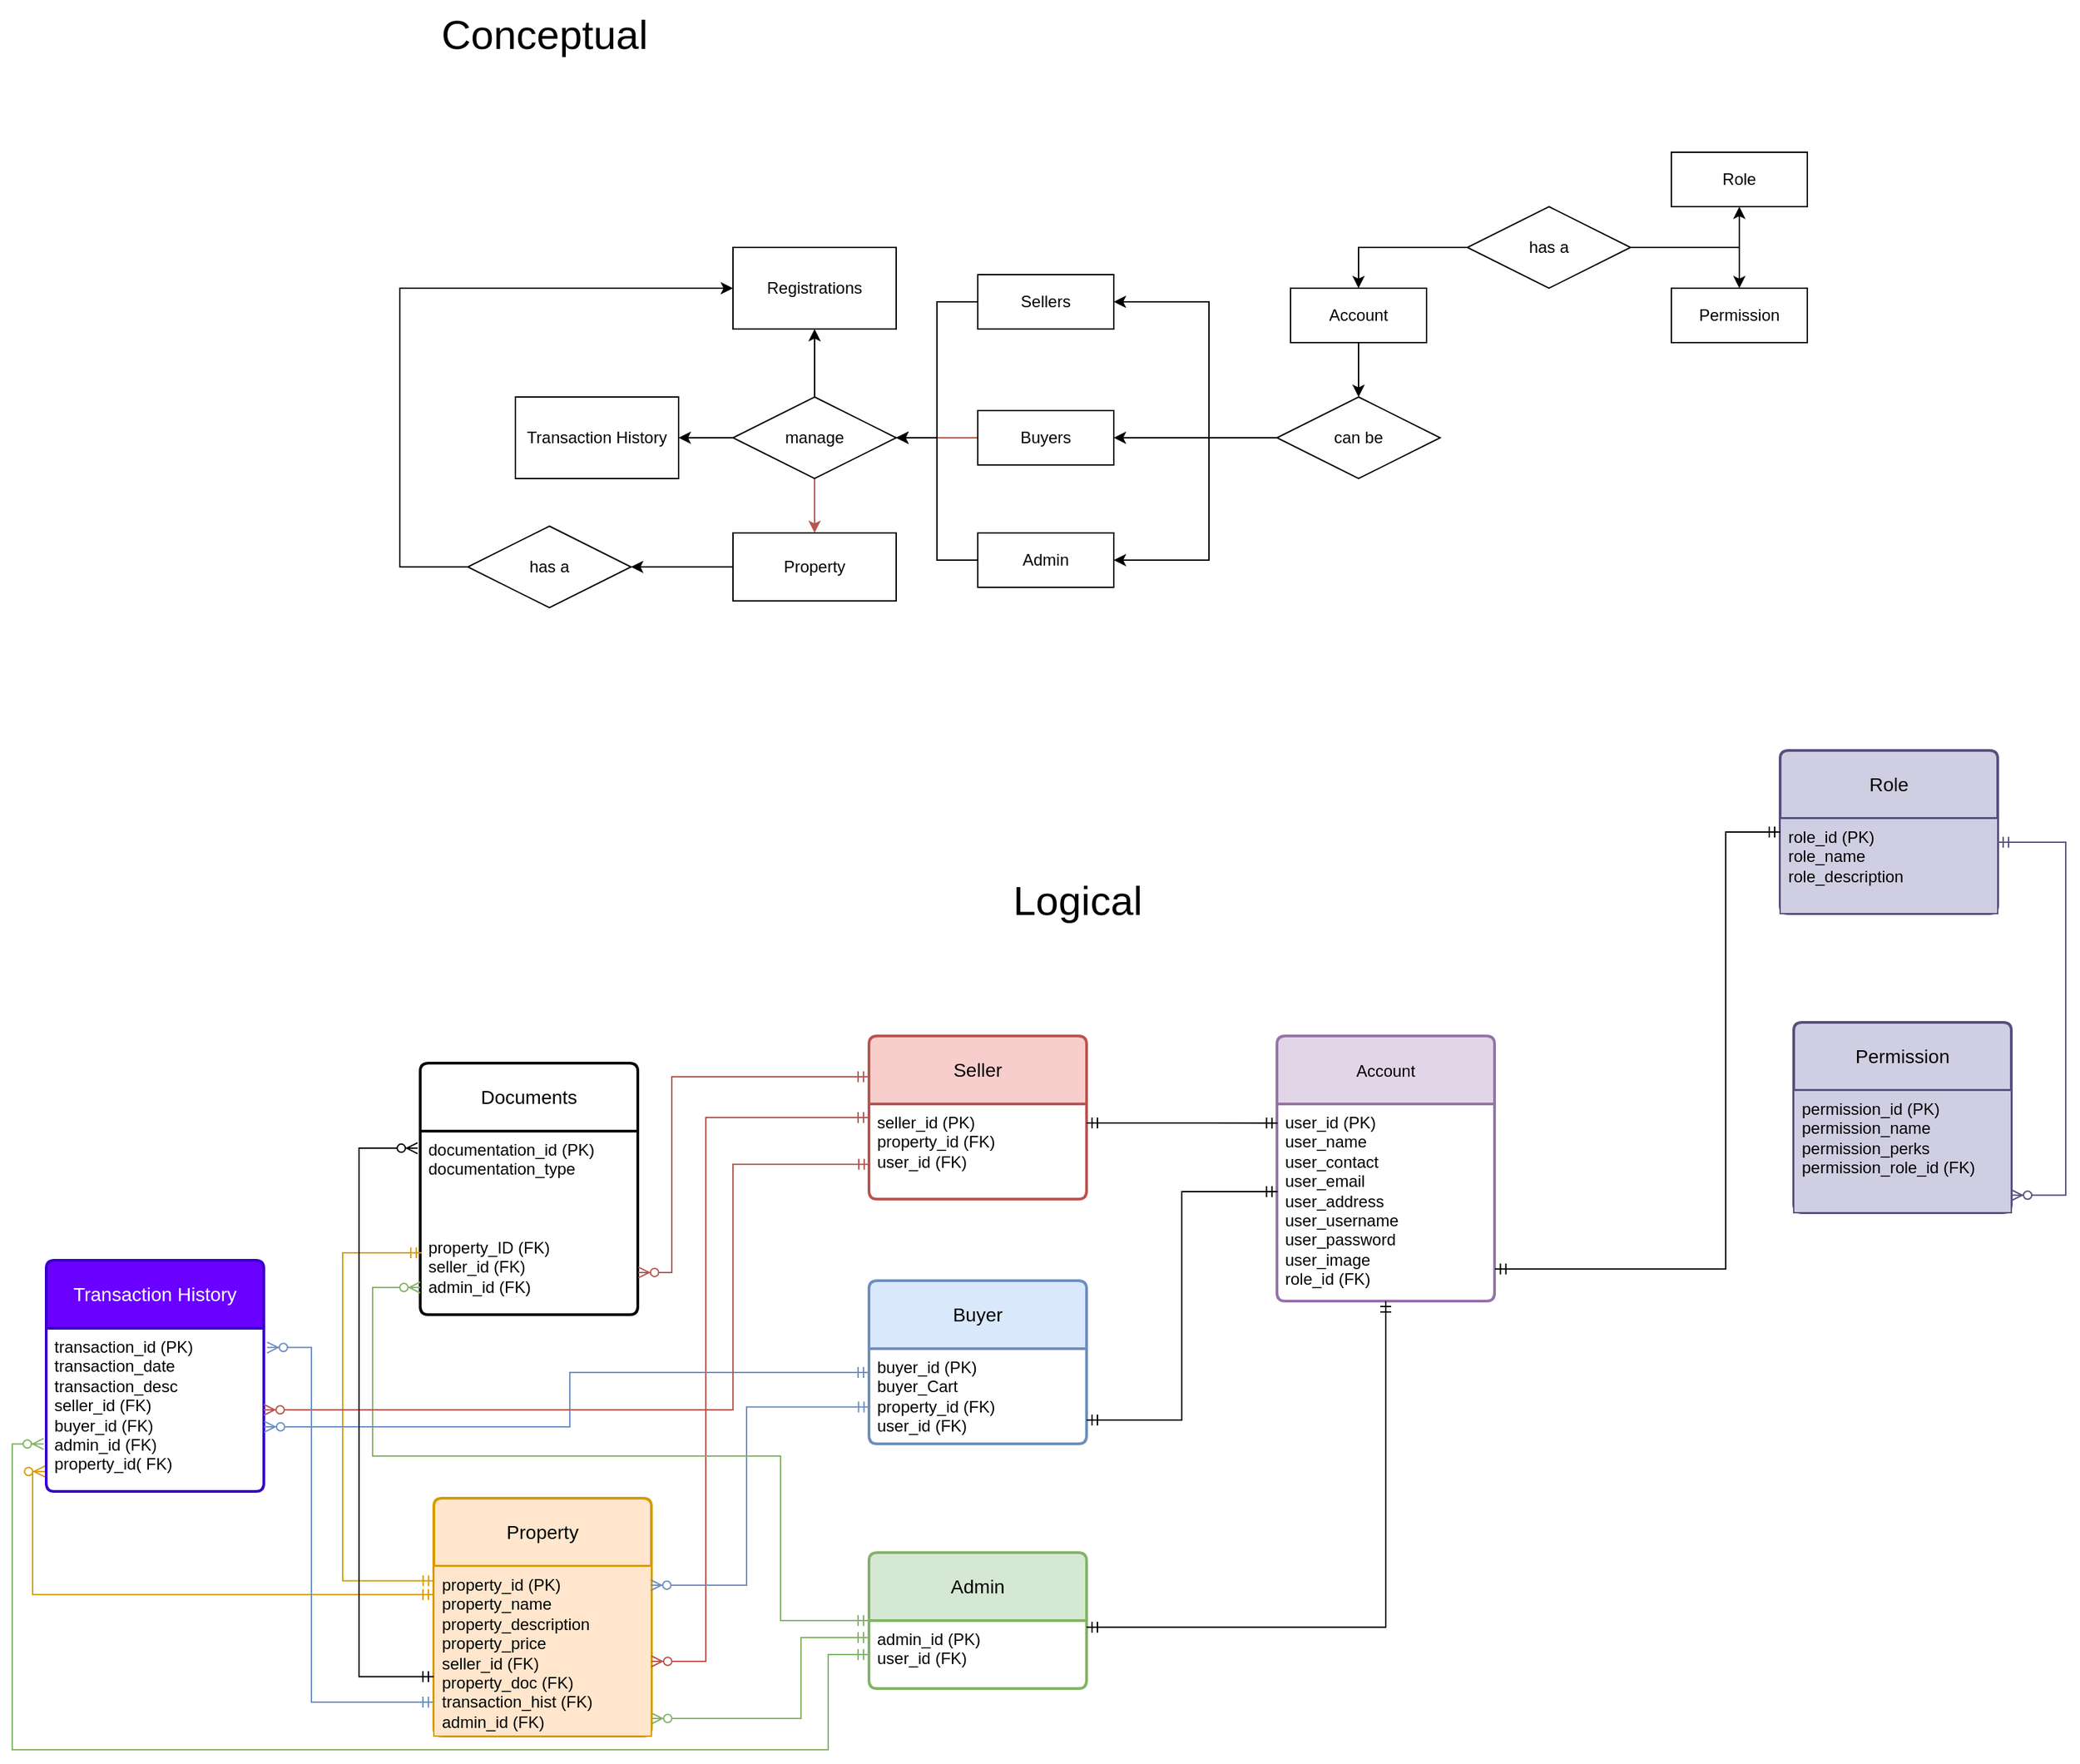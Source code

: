 <mxfile version="24.7.16">
  <diagram name="Page-1" id="SW_tTv13ED2CmIfMFETJ">
    <mxGraphModel grid="1" page="1" gridSize="5" guides="1" tooltips="1" connect="1" arrows="1" fold="1" pageScale="1" pageWidth="850" pageHeight="1100" math="0" shadow="0">
      <root>
        <mxCell id="0" />
        <mxCell id="1" parent="0" />
        <mxCell id="83QOzR8mfGI3t9jmjYES-41" style="edgeStyle=orthogonalEdgeStyle;rounded=0;orthogonalLoop=1;jettySize=auto;html=1;" edge="1" parent="1" source="83QOzR8mfGI3t9jmjYES-16" target="83QOzR8mfGI3t9jmjYES-36">
          <mxGeometry relative="1" as="geometry" />
        </mxCell>
        <mxCell id="83QOzR8mfGI3t9jmjYES-16" value="Account" style="whiteSpace=wrap;html=1;align=center;" vertex="1" parent="1">
          <mxGeometry x="170" y="380" width="100" height="40" as="geometry" />
        </mxCell>
        <mxCell id="83QOzR8mfGI3t9jmjYES-17" value="Permission" style="whiteSpace=wrap;html=1;align=center;" vertex="1" parent="1">
          <mxGeometry x="450" y="380" width="100" height="40" as="geometry" />
        </mxCell>
        <mxCell id="83QOzR8mfGI3t9jmjYES-48" style="edgeStyle=orthogonalEdgeStyle;rounded=0;orthogonalLoop=1;jettySize=auto;html=1;fillColor=#f8cecc;strokeColor=#b85450;" edge="1" parent="1" source="83QOzR8mfGI3t9jmjYES-18" target="83QOzR8mfGI3t9jmjYES-47">
          <mxGeometry relative="1" as="geometry" />
        </mxCell>
        <mxCell id="83QOzR8mfGI3t9jmjYES-18" value="Buyers" style="whiteSpace=wrap;html=1;align=center;" vertex="1" parent="1">
          <mxGeometry x="-60" y="470" width="100" height="40" as="geometry" />
        </mxCell>
        <mxCell id="83QOzR8mfGI3t9jmjYES-119" style="edgeStyle=orthogonalEdgeStyle;rounded=0;orthogonalLoop=1;jettySize=auto;html=1;" edge="1" parent="1" source="83QOzR8mfGI3t9jmjYES-19" target="83QOzR8mfGI3t9jmjYES-118">
          <mxGeometry relative="1" as="geometry" />
        </mxCell>
        <mxCell id="83QOzR8mfGI3t9jmjYES-19" value="Property" style="whiteSpace=wrap;html=1;align=center;" vertex="1" parent="1">
          <mxGeometry x="-240" y="560" width="120" height="50" as="geometry" />
        </mxCell>
        <mxCell id="83QOzR8mfGI3t9jmjYES-20" value="Registrations" style="whiteSpace=wrap;html=1;align=center;" vertex="1" parent="1">
          <mxGeometry x="-240" y="350" width="120" height="60" as="geometry" />
        </mxCell>
        <mxCell id="83QOzR8mfGI3t9jmjYES-50" style="edgeStyle=orthogonalEdgeStyle;rounded=0;orthogonalLoop=1;jettySize=auto;html=1;entryX=1;entryY=0.5;entryDx=0;entryDy=0;" edge="1" parent="1" source="83QOzR8mfGI3t9jmjYES-21" target="83QOzR8mfGI3t9jmjYES-47">
          <mxGeometry relative="1" as="geometry" />
        </mxCell>
        <mxCell id="83QOzR8mfGI3t9jmjYES-21" value="Admin" style="whiteSpace=wrap;html=1;align=center;" vertex="1" parent="1">
          <mxGeometry x="-60" y="560" width="100" height="40" as="geometry" />
        </mxCell>
        <mxCell id="83QOzR8mfGI3t9jmjYES-49" style="edgeStyle=orthogonalEdgeStyle;rounded=0;orthogonalLoop=1;jettySize=auto;html=1;entryX=1;entryY=0.5;entryDx=0;entryDy=0;" edge="1" parent="1" source="83QOzR8mfGI3t9jmjYES-22" target="83QOzR8mfGI3t9jmjYES-47">
          <mxGeometry relative="1" as="geometry">
            <Array as="points">
              <mxPoint x="-90" y="390" />
              <mxPoint x="-90" y="490" />
            </Array>
          </mxGeometry>
        </mxCell>
        <mxCell id="83QOzR8mfGI3t9jmjYES-22" value="Sellers" style="whiteSpace=wrap;html=1;align=center;" vertex="1" parent="1">
          <mxGeometry x="-60" y="370" width="100" height="40" as="geometry" />
        </mxCell>
        <mxCell id="83QOzR8mfGI3t9jmjYES-35" style="edgeStyle=orthogonalEdgeStyle;rounded=0;orthogonalLoop=1;jettySize=auto;html=1;entryX=0.5;entryY=0;entryDx=0;entryDy=0;" edge="1" parent="1" source="83QOzR8mfGI3t9jmjYES-32" target="83QOzR8mfGI3t9jmjYES-16">
          <mxGeometry relative="1" as="geometry" />
        </mxCell>
        <mxCell id="83QOzR8mfGI3t9jmjYES-46" style="edgeStyle=orthogonalEdgeStyle;rounded=0;orthogonalLoop=1;jettySize=auto;html=1;entryX=0.5;entryY=0;entryDx=0;entryDy=0;" edge="1" parent="1" source="83QOzR8mfGI3t9jmjYES-32" target="83QOzR8mfGI3t9jmjYES-17">
          <mxGeometry relative="1" as="geometry" />
        </mxCell>
        <mxCell id="83QOzR8mfGI3t9jmjYES-81" style="edgeStyle=orthogonalEdgeStyle;rounded=0;orthogonalLoop=1;jettySize=auto;html=1;entryX=0.5;entryY=1;entryDx=0;entryDy=0;" edge="1" parent="1" source="83QOzR8mfGI3t9jmjYES-32" target="83QOzR8mfGI3t9jmjYES-80">
          <mxGeometry relative="1" as="geometry" />
        </mxCell>
        <mxCell id="83QOzR8mfGI3t9jmjYES-32" value="has a" style="shape=rhombus;perimeter=rhombusPerimeter;whiteSpace=wrap;html=1;align=center;" vertex="1" parent="1">
          <mxGeometry x="300" y="320" width="120" height="60" as="geometry" />
        </mxCell>
        <mxCell id="83QOzR8mfGI3t9jmjYES-42" style="edgeStyle=orthogonalEdgeStyle;rounded=0;orthogonalLoop=1;jettySize=auto;html=1;entryX=1;entryY=0.5;entryDx=0;entryDy=0;" edge="1" parent="1" source="83QOzR8mfGI3t9jmjYES-36" target="83QOzR8mfGI3t9jmjYES-22">
          <mxGeometry relative="1" as="geometry">
            <Array as="points">
              <mxPoint x="110" y="490" />
              <mxPoint x="110" y="390" />
            </Array>
          </mxGeometry>
        </mxCell>
        <mxCell id="83QOzR8mfGI3t9jmjYES-43" style="edgeStyle=orthogonalEdgeStyle;rounded=0;orthogonalLoop=1;jettySize=auto;html=1;" edge="1" parent="1" source="83QOzR8mfGI3t9jmjYES-36" target="83QOzR8mfGI3t9jmjYES-18">
          <mxGeometry relative="1" as="geometry">
            <mxPoint x="50" y="490" as="targetPoint" />
            <Array as="points" />
          </mxGeometry>
        </mxCell>
        <mxCell id="83QOzR8mfGI3t9jmjYES-44" style="edgeStyle=orthogonalEdgeStyle;rounded=0;orthogonalLoop=1;jettySize=auto;html=1;entryX=1;entryY=0.5;entryDx=0;entryDy=0;" edge="1" parent="1" source="83QOzR8mfGI3t9jmjYES-36" target="83QOzR8mfGI3t9jmjYES-21">
          <mxGeometry relative="1" as="geometry">
            <Array as="points">
              <mxPoint x="110" y="490" />
              <mxPoint x="110" y="580" />
            </Array>
          </mxGeometry>
        </mxCell>
        <mxCell id="83QOzR8mfGI3t9jmjYES-36" value="can be" style="shape=rhombus;perimeter=rhombusPerimeter;whiteSpace=wrap;html=1;align=center;" vertex="1" parent="1">
          <mxGeometry x="160" y="460" width="120" height="60" as="geometry" />
        </mxCell>
        <mxCell id="83QOzR8mfGI3t9jmjYES-51" value="" style="edgeStyle=orthogonalEdgeStyle;rounded=0;orthogonalLoop=1;jettySize=auto;html=1;fillColor=#f8cecc;strokeColor=#b85450;" edge="1" parent="1" source="83QOzR8mfGI3t9jmjYES-47" target="83QOzR8mfGI3t9jmjYES-19">
          <mxGeometry relative="1" as="geometry" />
        </mxCell>
        <mxCell id="83QOzR8mfGI3t9jmjYES-52" value="" style="edgeStyle=orthogonalEdgeStyle;rounded=0;orthogonalLoop=1;jettySize=auto;html=1;" edge="1" parent="1" source="83QOzR8mfGI3t9jmjYES-47" target="83QOzR8mfGI3t9jmjYES-20">
          <mxGeometry relative="1" as="geometry" />
        </mxCell>
        <mxCell id="83QOzR8mfGI3t9jmjYES-54" value="" style="edgeStyle=orthogonalEdgeStyle;rounded=0;orthogonalLoop=1;jettySize=auto;html=1;" edge="1" parent="1" source="83QOzR8mfGI3t9jmjYES-47" target="83QOzR8mfGI3t9jmjYES-53">
          <mxGeometry relative="1" as="geometry" />
        </mxCell>
        <mxCell id="83QOzR8mfGI3t9jmjYES-47" value="manage" style="shape=rhombus;perimeter=rhombusPerimeter;whiteSpace=wrap;html=1;align=center;" vertex="1" parent="1">
          <mxGeometry x="-240" y="460" width="120" height="60" as="geometry" />
        </mxCell>
        <mxCell id="83QOzR8mfGI3t9jmjYES-53" value="Transaction History" style="whiteSpace=wrap;html=1;" vertex="1" parent="1">
          <mxGeometry x="-400" y="460" width="120" height="60" as="geometry" />
        </mxCell>
        <mxCell id="83QOzR8mfGI3t9jmjYES-59" value="Permission" style="swimlane;childLayout=stackLayout;horizontal=1;startSize=50;horizontalStack=0;rounded=1;fontSize=14;fontStyle=0;strokeWidth=2;resizeParent=0;resizeLast=1;shadow=0;dashed=0;align=center;arcSize=4;whiteSpace=wrap;html=1;fillColor=#d0cee2;strokeColor=#56517e;" vertex="1" parent="1">
          <mxGeometry x="540" y="920" width="160" height="140" as="geometry" />
        </mxCell>
        <mxCell id="83QOzR8mfGI3t9jmjYES-60" value="permission_id (PK)&lt;div&gt;permission_name&lt;br&gt;&lt;div&gt;permission_perks&lt;/div&gt;&lt;div&gt;permission_role_id (FK)&lt;/div&gt;&lt;div&gt;&lt;div&gt;&lt;br&gt;&lt;/div&gt;&lt;/div&gt;&lt;/div&gt;" style="align=left;strokeColor=#56517e;fillColor=#d0cee2;spacingLeft=4;fontSize=12;verticalAlign=top;resizable=0;rotatable=0;part=1;html=1;" vertex="1" parent="83QOzR8mfGI3t9jmjYES-59">
          <mxGeometry y="50" width="160" height="90" as="geometry" />
        </mxCell>
        <mxCell id="83QOzR8mfGI3t9jmjYES-62" value="Seller" style="swimlane;childLayout=stackLayout;horizontal=1;startSize=50;horizontalStack=0;rounded=1;fontSize=14;fontStyle=0;strokeWidth=2;resizeParent=0;resizeLast=1;shadow=0;dashed=0;align=center;arcSize=4;whiteSpace=wrap;html=1;fillColor=#f8cecc;strokeColor=#b85450;" vertex="1" parent="1">
          <mxGeometry x="-140" y="930" width="160" height="120" as="geometry" />
        </mxCell>
        <mxCell id="83QOzR8mfGI3t9jmjYES-63" value="seller_id (PK)&lt;div&gt;property_id (FK)&lt;br&gt;&lt;div&gt;&lt;div&gt;user_id (FK)&lt;br&gt;&lt;/div&gt;&lt;/div&gt;&lt;/div&gt;" style="align=left;strokeColor=none;fillColor=none;spacingLeft=4;fontSize=12;verticalAlign=top;resizable=0;rotatable=0;part=1;html=1;" vertex="1" parent="83QOzR8mfGI3t9jmjYES-62">
          <mxGeometry y="50" width="160" height="70" as="geometry" />
        </mxCell>
        <mxCell id="83QOzR8mfGI3t9jmjYES-64" value="Buyer" style="swimlane;childLayout=stackLayout;horizontal=1;startSize=50;horizontalStack=0;rounded=1;fontSize=14;fontStyle=0;strokeWidth=2;resizeParent=0;resizeLast=1;shadow=0;dashed=0;align=center;arcSize=4;whiteSpace=wrap;html=1;fillColor=#dae8fc;strokeColor=#6c8ebf;" vertex="1" parent="1">
          <mxGeometry x="-140" y="1110" width="160" height="120" as="geometry" />
        </mxCell>
        <mxCell id="83QOzR8mfGI3t9jmjYES-65" value="buyer_id (PK)&lt;div&gt;buyer_Cart&lt;/div&gt;&lt;div&gt;property_id (FK)&lt;br&gt;&lt;div&gt;user_id (FK)&lt;br&gt;&lt;/div&gt;&lt;div&gt;&lt;br&gt;&lt;/div&gt;&lt;/div&gt;" style="align=left;strokeColor=none;fillColor=none;spacingLeft=4;fontSize=12;verticalAlign=top;resizable=0;rotatable=0;part=1;html=1;" vertex="1" parent="83QOzR8mfGI3t9jmjYES-64">
          <mxGeometry y="50" width="160" height="70" as="geometry" />
        </mxCell>
        <mxCell id="83QOzR8mfGI3t9jmjYES-66" value="Admin" style="swimlane;childLayout=stackLayout;horizontal=1;startSize=50;horizontalStack=0;rounded=1;fontSize=14;fontStyle=0;strokeWidth=2;resizeParent=0;resizeLast=1;shadow=0;dashed=0;align=center;arcSize=4;whiteSpace=wrap;html=1;fillColor=#d5e8d4;strokeColor=#82b366;" vertex="1" parent="1">
          <mxGeometry x="-140" y="1310" width="160" height="100" as="geometry" />
        </mxCell>
        <mxCell id="83QOzR8mfGI3t9jmjYES-67" value="admin_id (PK)&lt;div&gt;user_id (FK)&lt;br&gt;&lt;/div&gt;" style="align=left;strokeColor=none;fillColor=none;spacingLeft=4;fontSize=12;verticalAlign=top;resizable=0;rotatable=0;part=1;html=1;" vertex="1" parent="83QOzR8mfGI3t9jmjYES-66">
          <mxGeometry y="50" width="160" height="50" as="geometry" />
        </mxCell>
        <mxCell id="83QOzR8mfGI3t9jmjYES-68" value="Documents" style="swimlane;childLayout=stackLayout;horizontal=1;startSize=50;horizontalStack=0;rounded=1;fontSize=14;fontStyle=0;strokeWidth=2;resizeParent=0;resizeLast=1;shadow=0;dashed=0;align=center;arcSize=4;whiteSpace=wrap;html=1;" vertex="1" parent="1">
          <mxGeometry x="-470" y="950" width="160" height="185" as="geometry" />
        </mxCell>
        <mxCell id="83QOzR8mfGI3t9jmjYES-69" value="documentation_id (PK)&lt;div&gt;&lt;span style=&quot;background-color: initial;&quot;&gt;documentation&lt;/span&gt;_type&lt;/div&gt;&lt;div&gt;&lt;br&gt;&lt;/div&gt;&lt;div&gt;&lt;br&gt;&lt;/div&gt;&lt;div&gt;&lt;br&gt;&lt;/div&gt;&lt;div&gt;property_ID (FK)&lt;/div&gt;&lt;div&gt;seller_id (FK)&lt;br&gt;admin_id (FK)&lt;/div&gt;" style="align=left;strokeColor=none;fillColor=none;spacingLeft=4;fontSize=12;verticalAlign=top;resizable=0;rotatable=0;part=1;html=1;" vertex="1" parent="83QOzR8mfGI3t9jmjYES-68">
          <mxGeometry y="50" width="160" height="135" as="geometry" />
        </mxCell>
        <mxCell id="83QOzR8mfGI3t9jmjYES-70" value="Property" style="swimlane;childLayout=stackLayout;horizontal=1;startSize=50;horizontalStack=0;rounded=1;fontSize=14;fontStyle=0;strokeWidth=2;resizeParent=0;resizeLast=1;shadow=0;dashed=0;align=center;arcSize=4;whiteSpace=wrap;html=1;fillColor=#ffe6cc;strokeColor=#d79b00;" vertex="1" parent="1">
          <mxGeometry x="-460" y="1270" width="160" height="175" as="geometry" />
        </mxCell>
        <mxCell id="83QOzR8mfGI3t9jmjYES-71" value="property_id (PK)&lt;div&gt;property_name&lt;/div&gt;&lt;div&gt;property_description&lt;/div&gt;&lt;div&gt;property_price&lt;/div&gt;&lt;div&gt;seller_id (FK)&lt;/div&gt;&lt;div&gt;property_doc (FK)&lt;/div&gt;&lt;div&gt;transaction_hist (FK)&lt;/div&gt;&lt;div&gt;admin_id (FK)&lt;/div&gt;" style="align=left;strokeColor=#d79b00;fillColor=#ffe6cc;spacingLeft=4;fontSize=12;verticalAlign=top;resizable=0;rotatable=0;part=1;html=1;" vertex="1" parent="83QOzR8mfGI3t9jmjYES-70">
          <mxGeometry y="50" width="160" height="125" as="geometry" />
        </mxCell>
        <mxCell id="83QOzR8mfGI3t9jmjYES-72" value="Transaction History" style="swimlane;childLayout=stackLayout;horizontal=1;startSize=50;horizontalStack=0;rounded=1;fontSize=14;fontStyle=0;strokeWidth=2;resizeParent=0;resizeLast=1;shadow=0;dashed=0;align=center;arcSize=4;whiteSpace=wrap;html=1;fillColor=#6a00ff;fontColor=#ffffff;strokeColor=#3700CC;" vertex="1" parent="1">
          <mxGeometry x="-745" y="1095" width="160" height="170" as="geometry" />
        </mxCell>
        <mxCell id="83QOzR8mfGI3t9jmjYES-73" value="transaction_id (PK)&lt;br&gt;transaction_date&lt;div&gt;transaction_desc&lt;/div&gt;&lt;div&gt;seller_id (FK)&lt;/div&gt;&lt;div&gt;buyer_id (FK)&lt;br&gt;admin_id (FK)&lt;/div&gt;&lt;div&gt;property_id( FK)&lt;/div&gt;" style="align=left;strokeColor=none;fillColor=none;spacingLeft=4;fontSize=12;verticalAlign=top;resizable=0;rotatable=0;part=1;html=1;" vertex="1" parent="83QOzR8mfGI3t9jmjYES-72">
          <mxGeometry y="50" width="160" height="120" as="geometry" />
        </mxCell>
        <mxCell id="83QOzR8mfGI3t9jmjYES-75" value="&lt;span style=&quot;font-size: 12px;&quot;&gt;Account&lt;/span&gt;" style="swimlane;childLayout=stackLayout;horizontal=1;startSize=50;horizontalStack=0;rounded=1;fontSize=14;fontStyle=0;strokeWidth=2;resizeParent=0;resizeLast=1;shadow=0;dashed=0;align=center;arcSize=4;whiteSpace=wrap;html=1;fillColor=#e1d5e7;strokeColor=#9673a6;" vertex="1" parent="1">
          <mxGeometry x="160" y="930" width="160" height="195" as="geometry" />
        </mxCell>
        <mxCell id="83QOzR8mfGI3t9jmjYES-76" value="user_id (PK)&lt;div&gt;user_name&lt;/div&gt;&lt;div&gt;user_contact&lt;br&gt;user_email&lt;br&gt;user_address&lt;/div&gt;&lt;div&gt;user_username&lt;/div&gt;&lt;div&gt;user_password&lt;/div&gt;&lt;div&gt;user_image&lt;/div&gt;&lt;div&gt;role_id (FK)&lt;/div&gt;" style="align=left;strokeColor=none;fillColor=none;spacingLeft=4;fontSize=12;verticalAlign=top;resizable=0;rotatable=0;part=1;html=1;" vertex="1" parent="83QOzR8mfGI3t9jmjYES-75">
          <mxGeometry y="50" width="160" height="145" as="geometry" />
        </mxCell>
        <mxCell id="83QOzR8mfGI3t9jmjYES-80" value="Role" style="whiteSpace=wrap;html=1;align=center;" vertex="1" parent="1">
          <mxGeometry x="450" y="280" width="100" height="40" as="geometry" />
        </mxCell>
        <mxCell id="83QOzR8mfGI3t9jmjYES-82" value="Role" style="swimlane;childLayout=stackLayout;horizontal=1;startSize=50;horizontalStack=0;rounded=1;fontSize=14;fontStyle=0;strokeWidth=2;resizeParent=0;resizeLast=1;shadow=0;dashed=0;align=center;arcSize=4;whiteSpace=wrap;html=1;fillColor=#d0cee2;strokeColor=#56517e;" vertex="1" parent="1">
          <mxGeometry x="530" y="720" width="160" height="120" as="geometry" />
        </mxCell>
        <mxCell id="83QOzR8mfGI3t9jmjYES-83" value="role_id (PK)&lt;div&gt;role_name&lt;/div&gt;&lt;div&gt;role_description&lt;/div&gt;" style="align=left;strokeColor=#56517e;fillColor=#d0cee2;spacingLeft=4;fontSize=12;verticalAlign=top;resizable=0;rotatable=0;part=1;html=1;" vertex="1" parent="83QOzR8mfGI3t9jmjYES-82">
          <mxGeometry y="50" width="160" height="70" as="geometry" />
        </mxCell>
        <mxCell id="83QOzR8mfGI3t9jmjYES-90" value="" style="edgeStyle=orthogonalEdgeStyle;fontSize=12;html=1;endArrow=ERmandOne;startArrow=ERmandOne;rounded=0;exitX=1;exitY=0.098;exitDx=0;exitDy=0;exitPerimeter=0;" edge="1" parent="1" source="83QOzR8mfGI3t9jmjYES-67" target="83QOzR8mfGI3t9jmjYES-76">
          <mxGeometry width="100" height="100" relative="1" as="geometry">
            <mxPoint x="200" y="1350" as="sourcePoint" />
            <mxPoint x="300" y="1250" as="targetPoint" />
          </mxGeometry>
        </mxCell>
        <mxCell id="83QOzR8mfGI3t9jmjYES-96" value="" style="edgeStyle=elbowEdgeStyle;fontSize=12;html=1;endArrow=ERmandOne;startArrow=ERmandOne;rounded=0;exitX=1.002;exitY=0.837;exitDx=0;exitDy=0;exitPerimeter=0;" edge="1" parent="1" source="83QOzR8mfGI3t9jmjYES-76" target="83QOzR8mfGI3t9jmjYES-83">
          <mxGeometry width="100" height="100" relative="1" as="geometry">
            <mxPoint x="444.52" y="828.73" as="sourcePoint" />
            <mxPoint x="470.0" y="940" as="targetPoint" />
            <Array as="points">
              <mxPoint x="490" y="780" />
            </Array>
          </mxGeometry>
        </mxCell>
        <mxCell id="83QOzR8mfGI3t9jmjYES-97" value="" style="edgeStyle=elbowEdgeStyle;fontSize=12;html=1;endArrow=ERzeroToMany;startArrow=ERmandOne;rounded=0;exitX=1;exitY=0.25;exitDx=0;exitDy=0;entryX=1;entryY=0.857;entryDx=0;entryDy=0;entryPerimeter=0;fillColor=#d0cee2;strokeColor=#56517e;" edge="1" parent="1" source="83QOzR8mfGI3t9jmjYES-83" target="83QOzR8mfGI3t9jmjYES-60">
          <mxGeometry width="100" height="100" relative="1" as="geometry">
            <mxPoint x="610" y="855" as="sourcePoint" />
            <mxPoint x="620" y="935" as="targetPoint" />
            <Array as="points">
              <mxPoint x="740" y="900" />
            </Array>
          </mxGeometry>
        </mxCell>
        <mxCell id="83QOzR8mfGI3t9jmjYES-98" value="" style="edgeStyle=orthogonalEdgeStyle;fontSize=12;html=1;endArrow=ERmandOne;startArrow=ERmandOne;rounded=0;entryX=0.002;entryY=0.445;entryDx=0;entryDy=0;entryPerimeter=0;exitX=1;exitY=0.75;exitDx=0;exitDy=0;" edge="1" parent="1" source="83QOzR8mfGI3t9jmjYES-65" target="83QOzR8mfGI3t9jmjYES-76">
          <mxGeometry width="100" height="100" relative="1" as="geometry">
            <mxPoint x="25" y="1372" as="sourcePoint" />
            <mxPoint x="245" y="1115" as="targetPoint" />
          </mxGeometry>
        </mxCell>
        <mxCell id="83QOzR8mfGI3t9jmjYES-99" value="" style="edgeStyle=orthogonalEdgeStyle;fontSize=12;html=1;endArrow=ERmandOne;startArrow=ERmandOne;rounded=0;entryX=0.002;entryY=0.097;entryDx=0;entryDy=0;entryPerimeter=0;" edge="1" parent="1" source="83QOzR8mfGI3t9jmjYES-63" target="83QOzR8mfGI3t9jmjYES-76">
          <mxGeometry width="100" height="100" relative="1" as="geometry">
            <mxPoint x="25" y="1200" as="sourcePoint" />
            <mxPoint x="165" y="1043" as="targetPoint" />
            <Array as="points">
              <mxPoint x="50" y="994" />
              <mxPoint x="50" y="994" />
            </Array>
          </mxGeometry>
        </mxCell>
        <mxCell id="83QOzR8mfGI3t9jmjYES-102" value="" style="edgeStyle=elbowEdgeStyle;fontSize=12;html=1;endArrow=ERzeroToMany;startArrow=ERmandOne;rounded=0;fillColor=#f8cecc;strokeColor=#b85450;" edge="1" parent="1">
          <mxGeometry width="100" height="100" relative="1" as="geometry">
            <mxPoint x="-140" y="990" as="sourcePoint" />
            <mxPoint x="-300" y="1390" as="targetPoint" />
            <Array as="points">
              <mxPoint x="-260" y="1190" />
              <mxPoint x="-292" y="1157" />
            </Array>
          </mxGeometry>
        </mxCell>
        <mxCell id="83QOzR8mfGI3t9jmjYES-103" value="" style="edgeStyle=elbowEdgeStyle;fontSize=12;html=1;endArrow=ERzeroToMany;startArrow=ERmandOne;rounded=0;exitX=0.005;exitY=0.822;exitDx=0;exitDy=0;exitPerimeter=0;entryX=-0.006;entryY=0.878;entryDx=0;entryDy=0;entryPerimeter=0;fillColor=#ffe6cc;strokeColor=#d79b00;" edge="1" parent="1" target="83QOzR8mfGI3t9jmjYES-73">
          <mxGeometry width="100" height="100" relative="1" as="geometry">
            <mxPoint x="-460.0" y="1340.83" as="sourcePoint" />
            <mxPoint x="-587.24" y="1080" as="targetPoint" />
            <Array as="points">
              <mxPoint x="-755" y="1290" />
              <mxPoint x="-645.8" y="1253.08" />
              <mxPoint x="-940.3" y="1435.08" />
            </Array>
          </mxGeometry>
        </mxCell>
        <mxCell id="83QOzR8mfGI3t9jmjYES-107" value="" style="edgeStyle=elbowEdgeStyle;fontSize=12;html=1;endArrow=ERmandOne;startArrow=ERmandOne;rounded=0;entryX=0.007;entryY=0.663;entryDx=0;entryDy=0;entryPerimeter=0;exitX=0.001;exitY=0.086;exitDx=0;exitDy=0;exitPerimeter=0;fillColor=#ffe6cc;strokeColor=#d79b00;" edge="1" parent="1" source="83QOzR8mfGI3t9jmjYES-71" target="83QOzR8mfGI3t9jmjYES-69">
          <mxGeometry width="100" height="100" relative="1" as="geometry">
            <mxPoint x="-555" y="1217" as="sourcePoint" />
            <mxPoint x="-387" y="1095" as="targetPoint" />
            <Array as="points">
              <mxPoint x="-527" y="1150" />
            </Array>
          </mxGeometry>
        </mxCell>
        <mxCell id="83QOzR8mfGI3t9jmjYES-109" value="" style="edgeStyle=elbowEdgeStyle;fontSize=12;html=1;endArrow=ERzeroToMany;startArrow=ERmandOne;rounded=0;exitX=0.002;exitY=0.613;exitDx=0;exitDy=0;exitPerimeter=0;entryX=0.996;entryY=0.112;entryDx=0;entryDy=0;entryPerimeter=0;fillColor=#dae8fc;strokeColor=#6c8ebf;" edge="1" parent="1" source="83QOzR8mfGI3t9jmjYES-65" target="83QOzR8mfGI3t9jmjYES-71">
          <mxGeometry width="100" height="100" relative="1" as="geometry">
            <mxPoint x="-143" y="1180" as="sourcePoint" />
            <mxPoint x="-305" y="1405" as="targetPoint" />
            <Array as="points">
              <mxPoint x="-230" y="1300" />
              <mxPoint x="-295" y="1347" />
            </Array>
          </mxGeometry>
        </mxCell>
        <mxCell id="83QOzR8mfGI3t9jmjYES-114" value="" style="edgeStyle=elbowEdgeStyle;fontSize=12;html=1;endArrow=ERzeroToMany;startArrow=ERmandOne;rounded=0;exitX=0;exitY=0.25;exitDx=0;exitDy=0;fillColor=#d5e8d4;strokeColor=#82b366;" edge="1" parent="1" source="83QOzR8mfGI3t9jmjYES-67" target="83QOzR8mfGI3t9jmjYES-71">
          <mxGeometry width="100" height="100" relative="1" as="geometry">
            <mxPoint x="-105" y="1485" as="sourcePoint" />
            <mxPoint x="-265" y="1696" as="targetPoint" />
            <Array as="points">
              <mxPoint x="-190" y="1432" />
              <mxPoint x="-260" y="1629" />
            </Array>
          </mxGeometry>
        </mxCell>
        <mxCell id="83QOzR8mfGI3t9jmjYES-115" value="" style="edgeStyle=orthogonalEdgeStyle;fontSize=12;html=1;endArrow=ERzeroToMany;startArrow=ERmandOne;rounded=0;exitX=0;exitY=0.5;exitDx=0;exitDy=0;entryX=-0.012;entryY=0.709;entryDx=0;entryDy=0;entryPerimeter=0;fillColor=#d5e8d4;strokeColor=#82b366;" edge="1" parent="1" source="83QOzR8mfGI3t9jmjYES-67" target="83QOzR8mfGI3t9jmjYES-73">
          <mxGeometry width="100" height="100" relative="1" as="geometry">
            <mxPoint x="-135" y="1365" as="sourcePoint" />
            <mxPoint x="-295" y="1437" as="targetPoint" />
            <Array as="points">
              <mxPoint x="-170" y="1385" />
              <mxPoint x="-170" y="1455" />
              <mxPoint x="-770" y="1455" />
              <mxPoint x="-770" y="1230" />
            </Array>
          </mxGeometry>
        </mxCell>
        <mxCell id="83QOzR8mfGI3t9jmjYES-120" style="edgeStyle=orthogonalEdgeStyle;rounded=0;orthogonalLoop=1;jettySize=auto;html=1;entryX=0;entryY=0.5;entryDx=0;entryDy=0;" edge="1" parent="1" source="83QOzR8mfGI3t9jmjYES-118" target="83QOzR8mfGI3t9jmjYES-20">
          <mxGeometry relative="1" as="geometry">
            <Array as="points">
              <mxPoint x="-485" y="585" />
              <mxPoint x="-485" y="380" />
            </Array>
          </mxGeometry>
        </mxCell>
        <mxCell id="83QOzR8mfGI3t9jmjYES-118" value="has a" style="shape=rhombus;perimeter=rhombusPerimeter;whiteSpace=wrap;html=1;align=center;" vertex="1" parent="1">
          <mxGeometry x="-435" y="555" width="120" height="60" as="geometry" />
        </mxCell>
        <mxCell id="83QOzR8mfGI3t9jmjYES-122" value="" style="fontSize=12;html=1;endArrow=ERzeroToMany;startArrow=ERmandOne;rounded=0;exitX=0;exitY=0;exitDx=0;exitDy=0;elbow=vertical;edgeStyle=orthogonalEdgeStyle;fillColor=#d5e8d4;strokeColor=#82b366;" edge="1" parent="1" source="83QOzR8mfGI3t9jmjYES-67" target="83QOzR8mfGI3t9jmjYES-69">
          <mxGeometry width="100" height="100" relative="1" as="geometry">
            <mxPoint x="-140" y="1356.01" as="sourcePoint" />
            <mxPoint x="-470.64" y="1100.015" as="targetPoint" />
            <Array as="points">
              <mxPoint x="-205" y="1360" />
              <mxPoint x="-205" y="1239" />
              <mxPoint x="-505" y="1239" />
              <mxPoint x="-505" y="1115" />
            </Array>
          </mxGeometry>
        </mxCell>
        <mxCell id="83QOzR8mfGI3t9jmjYES-126" value="&lt;font style=&quot;font-size: 30px;&quot;&gt;Conceptual&lt;/font&gt;" style="text;html=1;align=center;verticalAlign=middle;resizable=0;points=[];autosize=1;strokeColor=none;fillColor=none;" vertex="1" parent="1">
          <mxGeometry x="-467" y="168" width="175" height="50" as="geometry" />
        </mxCell>
        <mxCell id="83QOzR8mfGI3t9jmjYES-127" value="&lt;font style=&quot;font-size: 30px;&quot;&gt;Logical&lt;/font&gt;" style="text;html=1;align=center;verticalAlign=middle;resizable=0;points=[];autosize=1;strokeColor=none;fillColor=none;" vertex="1" parent="1">
          <mxGeometry x="-45" y="805" width="115" height="50" as="geometry" />
        </mxCell>
        <mxCell id="gUBXicnMl2X4cc1f-EWr-2" value="" style="edgeStyle=elbowEdgeStyle;fontSize=12;html=1;endArrow=ERzeroToMany;startArrow=ERmandOne;rounded=0;exitX=0;exitY=0.25;exitDx=0;exitDy=0;entryX=1.002;entryY=0.604;entryDx=0;entryDy=0;entryPerimeter=0;fillColor=#dae8fc;strokeColor=#6c8ebf;" edge="1" parent="1" source="83QOzR8mfGI3t9jmjYES-65" target="83QOzR8mfGI3t9jmjYES-73">
          <mxGeometry width="100" height="100" relative="1" as="geometry">
            <mxPoint x="-134" y="1014" as="sourcePoint" />
            <mxPoint x="-580" y="1210" as="targetPoint" />
            <Array as="points">
              <mxPoint x="-360" y="1155" />
              <mxPoint x="-304" y="1169" />
            </Array>
          </mxGeometry>
        </mxCell>
        <mxCell id="gUBXicnMl2X4cc1f-EWr-3" value="" style="edgeStyle=elbowEdgeStyle;fontSize=12;html=1;endArrow=ERzeroToMany;startArrow=ERmandOne;rounded=0;exitX=0;exitY=0.25;exitDx=0;exitDy=0;entryX=1.002;entryY=0.77;entryDx=0;entryDy=0;entryPerimeter=0;fillColor=#f8cecc;strokeColor=#b85450;" edge="1" parent="1" source="83QOzR8mfGI3t9jmjYES-62" target="83QOzR8mfGI3t9jmjYES-69">
          <mxGeometry width="100" height="100" relative="1" as="geometry">
            <mxPoint x="-157.5" y="965" as="sourcePoint" />
            <mxPoint x="-602.5" y="1004" as="targetPoint" />
            <Array as="points">
              <mxPoint x="-285" y="980" />
              <mxPoint x="-295" y="975" />
              <mxPoint x="-321.5" y="956" />
            </Array>
          </mxGeometry>
        </mxCell>
        <mxCell id="gUBXicnMl2X4cc1f-EWr-4" value="" style="edgeStyle=elbowEdgeStyle;fontSize=12;html=1;endArrow=ERzeroToMany;startArrow=ERmandOne;rounded=0;entryX=1;entryY=0.5;entryDx=0;entryDy=0;exitX=0.003;exitY=0.634;exitDx=0;exitDy=0;exitPerimeter=0;fillColor=#f8cecc;strokeColor=#b85450;" edge="1" parent="1" source="83QOzR8mfGI3t9jmjYES-63" target="83QOzR8mfGI3t9jmjYES-73">
          <mxGeometry width="100" height="100" relative="1" as="geometry">
            <mxPoint x="-130" y="1020" as="sourcePoint" />
            <mxPoint x="-580" y="1252" as="targetPoint" />
            <Array as="points">
              <mxPoint x="-240" y="1120" />
              <mxPoint x="-304" y="1169" />
            </Array>
          </mxGeometry>
        </mxCell>
        <mxCell id="by2wgwK94lr5X5FfYx05-1" value="" style="edgeStyle=elbowEdgeStyle;fontSize=12;html=1;endArrow=ERzeroToMany;startArrow=ERmandOne;rounded=0;entryX=1.015;entryY=0.118;entryDx=0;entryDy=0;entryPerimeter=0;fillColor=#dae8fc;strokeColor=#6c8ebf;" edge="1" parent="1" target="83QOzR8mfGI3t9jmjYES-73">
          <mxGeometry width="100" height="100" relative="1" as="geometry">
            <mxPoint x="-460" y="1420" as="sourcePoint" />
            <mxPoint x="-790" y="1526" as="targetPoint" />
            <Array as="points">
              <mxPoint x="-550" y="1300" />
              <mxPoint x="-784" y="1539" />
            </Array>
          </mxGeometry>
        </mxCell>
        <mxCell id="XydSwLDrHYkabdnqfKJp-1" value="" style="edgeStyle=elbowEdgeStyle;fontSize=12;html=1;endArrow=ERzeroToMany;startArrow=ERmandOne;rounded=0;entryX=-0.012;entryY=0.093;entryDx=0;entryDy=0;exitX=0;exitY=0.75;exitDx=0;exitDy=0;fillColor=#f8cecc;strokeColor=#000000;entryPerimeter=0;" edge="1" parent="1" source="83QOzR8mfGI3t9jmjYES-70" target="83QOzR8mfGI3t9jmjYES-69">
          <mxGeometry width="100" height="100" relative="1" as="geometry">
            <mxPoint x="-135" y="1029" as="sourcePoint" />
            <mxPoint x="-580" y="1210" as="targetPoint" />
            <Array as="points">
              <mxPoint x="-515" y="1205" />
              <mxPoint x="-299" y="1174" />
            </Array>
          </mxGeometry>
        </mxCell>
      </root>
    </mxGraphModel>
  </diagram>
</mxfile>
